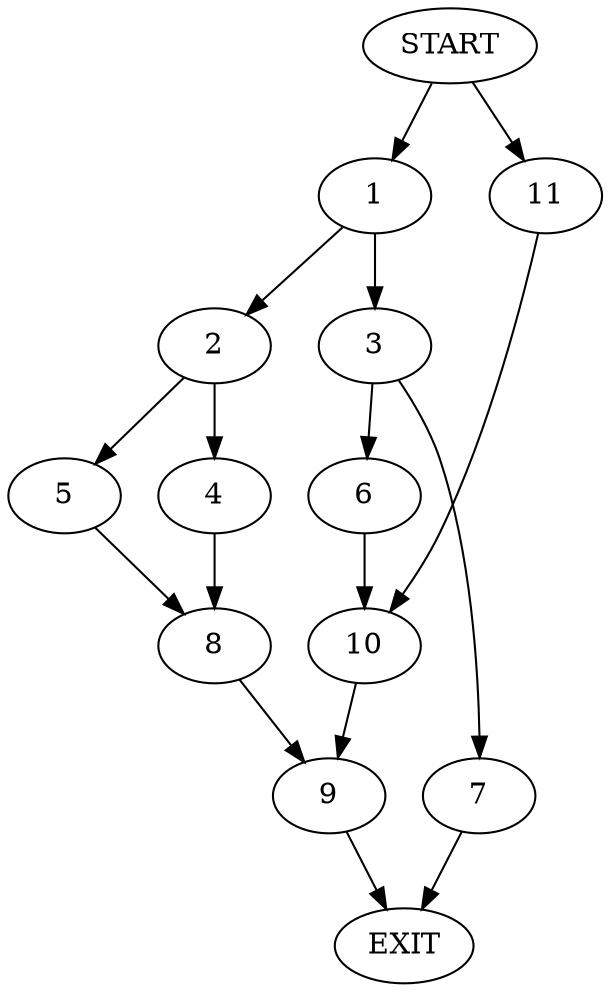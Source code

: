 digraph {
0 [label="START"]
12 [label="EXIT"]
0 -> 1
1 -> 2
1 -> 3
2 -> 4
2 -> 5
3 -> 6
3 -> 7
5 -> 8
4 -> 8
8 -> 9
9 -> 12
6 -> 10
7 -> 12
10 -> 9
0 -> 11
11 -> 10
}
